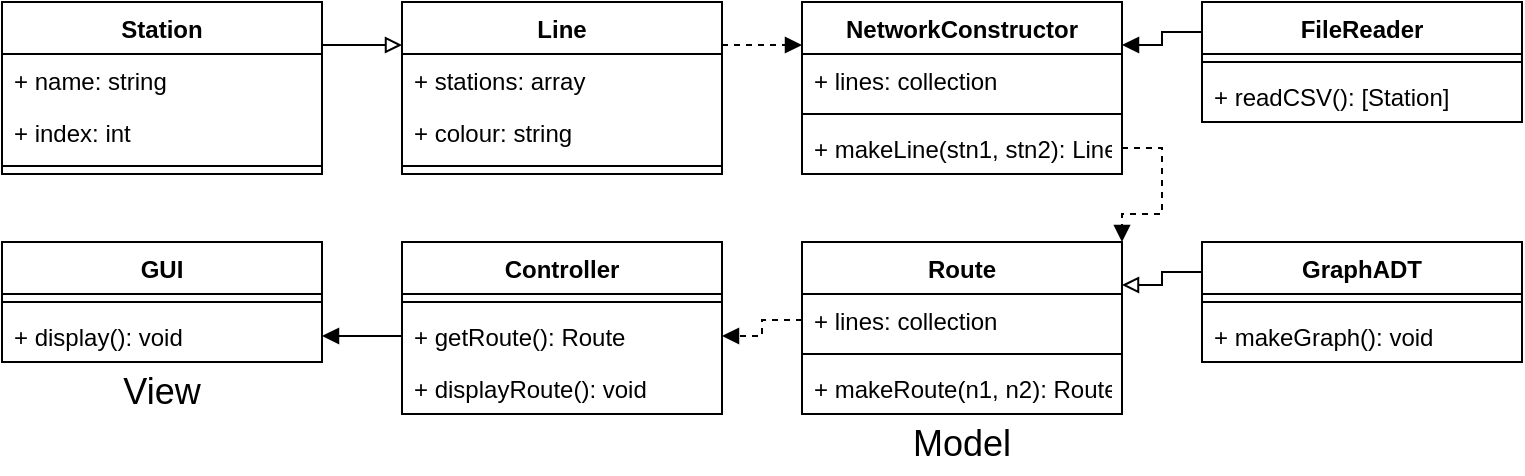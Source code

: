 <mxfile version="14.1.8" type="device"><diagram id="C5RBs43oDa-KdzZeNtuy" name="Page-1"><mxGraphModel dx="1422" dy="862" grid="1" gridSize="10" guides="1" tooltips="1" connect="1" arrows="1" fold="1" page="1" pageScale="1" pageWidth="1169" pageHeight="827" math="0" shadow="0"><root><mxCell id="WIyWlLk6GJQsqaUBKTNV-0"/><mxCell id="WIyWlLk6GJQsqaUBKTNV-1" parent="WIyWlLk6GJQsqaUBKTNV-0"/><mxCell id="d4bA_3LdtxZwn2nJjYxy-1" value="&lt;font style=&quot;font-size: 18px&quot;&gt;Model&lt;/font&gt;" style="text;html=1;strokeColor=none;fillColor=none;align=center;verticalAlign=middle;whiteSpace=wrap;rounded=0;" parent="WIyWlLk6GJQsqaUBKTNV-1" vertex="1"><mxGeometry x="555" y="286" width="90" height="30" as="geometry"/></mxCell><mxCell id="d4bA_3LdtxZwn2nJjYxy-5" value="View" style="text;html=1;strokeColor=none;fillColor=none;align=center;verticalAlign=middle;whiteSpace=wrap;rounded=0;fontSize=18;" parent="WIyWlLk6GJQsqaUBKTNV-1" vertex="1"><mxGeometry x="170" y="260" width="60" height="30" as="geometry"/></mxCell><mxCell id="UGkL1hKPr2OhzsShZ1yK-84" style="edgeStyle=orthogonalEdgeStyle;rounded=0;orthogonalLoop=1;jettySize=auto;html=1;exitX=1;exitY=0.25;exitDx=0;exitDy=0;entryX=0;entryY=0.25;entryDx=0;entryDy=0;endArrow=block;endFill=0;strokeColor=#000000;" edge="1" parent="WIyWlLk6GJQsqaUBKTNV-1" source="UGkL1hKPr2OhzsShZ1yK-12" target="UGkL1hKPr2OhzsShZ1yK-24"><mxGeometry relative="1" as="geometry"/></mxCell><mxCell id="UGkL1hKPr2OhzsShZ1yK-12" value="Station" style="swimlane;fontStyle=1;align=center;verticalAlign=top;childLayout=stackLayout;horizontal=1;startSize=26;horizontalStack=0;resizeParent=1;resizeParentMax=0;resizeLast=0;collapsible=1;marginBottom=0;" vertex="1" parent="WIyWlLk6GJQsqaUBKTNV-1"><mxGeometry x="120" y="80" width="160" height="86" as="geometry"/></mxCell><mxCell id="UGkL1hKPr2OhzsShZ1yK-80" value="+ name: string" style="text;strokeColor=none;fillColor=none;align=left;verticalAlign=top;spacingLeft=4;spacingRight=4;overflow=hidden;rotatable=0;points=[[0,0.5],[1,0.5]];portConstraint=eastwest;" vertex="1" parent="UGkL1hKPr2OhzsShZ1yK-12"><mxGeometry y="26" width="160" height="26" as="geometry"/></mxCell><mxCell id="UGkL1hKPr2OhzsShZ1yK-13" value="+ index: int" style="text;strokeColor=none;fillColor=none;align=left;verticalAlign=top;spacingLeft=4;spacingRight=4;overflow=hidden;rotatable=0;points=[[0,0.5],[1,0.5]];portConstraint=eastwest;" vertex="1" parent="UGkL1hKPr2OhzsShZ1yK-12"><mxGeometry y="52" width="160" height="26" as="geometry"/></mxCell><mxCell id="UGkL1hKPr2OhzsShZ1yK-14" value="" style="line;strokeWidth=1;fillColor=none;align=left;verticalAlign=middle;spacingTop=-1;spacingLeft=3;spacingRight=3;rotatable=0;labelPosition=right;points=[];portConstraint=eastwest;" vertex="1" parent="UGkL1hKPr2OhzsShZ1yK-12"><mxGeometry y="78" width="160" height="8" as="geometry"/></mxCell><mxCell id="UGkL1hKPr2OhzsShZ1yK-86" style="edgeStyle=orthogonalEdgeStyle;rounded=0;orthogonalLoop=1;jettySize=auto;html=1;exitX=0;exitY=0.25;exitDx=0;exitDy=0;entryX=1;entryY=0.25;entryDx=0;entryDy=0;endArrow=block;endFill=1;strokeColor=#000000;" edge="1" parent="WIyWlLk6GJQsqaUBKTNV-1" source="UGkL1hKPr2OhzsShZ1yK-20" target="UGkL1hKPr2OhzsShZ1yK-69"><mxGeometry relative="1" as="geometry"/></mxCell><mxCell id="UGkL1hKPr2OhzsShZ1yK-20" value="FileReader" style="swimlane;fontStyle=1;align=center;verticalAlign=top;childLayout=stackLayout;horizontal=1;startSize=26;horizontalStack=0;resizeParent=1;resizeParentMax=0;resizeLast=0;collapsible=1;marginBottom=0;" vertex="1" parent="WIyWlLk6GJQsqaUBKTNV-1"><mxGeometry x="720" y="80" width="160" height="60" as="geometry"/></mxCell><mxCell id="UGkL1hKPr2OhzsShZ1yK-22" value="" style="line;strokeWidth=1;fillColor=none;align=left;verticalAlign=middle;spacingTop=-1;spacingLeft=3;spacingRight=3;rotatable=0;labelPosition=right;points=[];portConstraint=eastwest;" vertex="1" parent="UGkL1hKPr2OhzsShZ1yK-20"><mxGeometry y="26" width="160" height="8" as="geometry"/></mxCell><mxCell id="UGkL1hKPr2OhzsShZ1yK-50" value="+ readCSV(): [Station]" style="text;strokeColor=none;fillColor=none;align=left;verticalAlign=top;spacingLeft=4;spacingRight=4;overflow=hidden;rotatable=0;points=[[0,0.5],[1,0.5]];portConstraint=eastwest;" vertex="1" parent="UGkL1hKPr2OhzsShZ1yK-20"><mxGeometry y="34" width="160" height="26" as="geometry"/></mxCell><mxCell id="UGkL1hKPr2OhzsShZ1yK-83" style="edgeStyle=orthogonalEdgeStyle;rounded=0;orthogonalLoop=1;jettySize=auto;html=1;exitX=1;exitY=0.25;exitDx=0;exitDy=0;entryX=0;entryY=0.25;entryDx=0;entryDy=0;dashed=1;endArrow=block;endFill=1;strokeColor=#000000;" edge="1" parent="WIyWlLk6GJQsqaUBKTNV-1" source="UGkL1hKPr2OhzsShZ1yK-24" target="UGkL1hKPr2OhzsShZ1yK-69"><mxGeometry relative="1" as="geometry"/></mxCell><mxCell id="UGkL1hKPr2OhzsShZ1yK-24" value="Line" style="swimlane;fontStyle=1;align=center;verticalAlign=top;childLayout=stackLayout;horizontal=1;startSize=26;horizontalStack=0;resizeParent=1;resizeParentMax=0;resizeLast=0;collapsible=1;marginBottom=0;" vertex="1" parent="WIyWlLk6GJQsqaUBKTNV-1"><mxGeometry x="320" y="80" width="160" height="86" as="geometry"/></mxCell><mxCell id="UGkL1hKPr2OhzsShZ1yK-25" value="+ stations: array" style="text;strokeColor=none;fillColor=none;align=left;verticalAlign=top;spacingLeft=4;spacingRight=4;overflow=hidden;rotatable=0;points=[[0,0.5],[1,0.5]];portConstraint=eastwest;" vertex="1" parent="UGkL1hKPr2OhzsShZ1yK-24"><mxGeometry y="26" width="160" height="26" as="geometry"/></mxCell><mxCell id="UGkL1hKPr2OhzsShZ1yK-51" value="+ colour: string" style="text;strokeColor=none;fillColor=none;align=left;verticalAlign=top;spacingLeft=4;spacingRight=4;overflow=hidden;rotatable=0;points=[[0,0.5],[1,0.5]];portConstraint=eastwest;" vertex="1" parent="UGkL1hKPr2OhzsShZ1yK-24"><mxGeometry y="52" width="160" height="26" as="geometry"/></mxCell><mxCell id="UGkL1hKPr2OhzsShZ1yK-26" value="" style="line;strokeWidth=1;fillColor=none;align=left;verticalAlign=middle;spacingTop=-1;spacingLeft=3;spacingRight=3;rotatable=0;labelPosition=right;points=[];portConstraint=eastwest;" vertex="1" parent="UGkL1hKPr2OhzsShZ1yK-24"><mxGeometry y="78" width="160" height="8" as="geometry"/></mxCell><mxCell id="UGkL1hKPr2OhzsShZ1yK-82" style="edgeStyle=orthogonalEdgeStyle;rounded=0;orthogonalLoop=1;jettySize=auto;html=1;exitX=0;exitY=0.25;exitDx=0;exitDy=0;entryX=1.006;entryY=0.151;entryDx=0;entryDy=0;entryPerimeter=0;dashed=1;endArrow=open;endFill=0;strokeColor=none;" edge="1" parent="WIyWlLk6GJQsqaUBKTNV-1" source="UGkL1hKPr2OhzsShZ1yK-28" target="UGkL1hKPr2OhzsShZ1yK-32"><mxGeometry relative="1" as="geometry"/></mxCell><mxCell id="UGkL1hKPr2OhzsShZ1yK-87" style="edgeStyle=orthogonalEdgeStyle;rounded=0;orthogonalLoop=1;jettySize=auto;html=1;exitX=0;exitY=0.25;exitDx=0;exitDy=0;entryX=1;entryY=0.25;entryDx=0;entryDy=0;endArrow=block;endFill=0;strokeColor=#000000;" edge="1" parent="WIyWlLk6GJQsqaUBKTNV-1" source="UGkL1hKPr2OhzsShZ1yK-28" target="UGkL1hKPr2OhzsShZ1yK-32"><mxGeometry relative="1" as="geometry"/></mxCell><mxCell id="UGkL1hKPr2OhzsShZ1yK-28" value="GraphADT" style="swimlane;fontStyle=1;align=center;verticalAlign=top;childLayout=stackLayout;horizontal=1;startSize=26;horizontalStack=0;resizeParent=1;resizeParentMax=0;resizeLast=0;collapsible=1;marginBottom=0;" vertex="1" parent="WIyWlLk6GJQsqaUBKTNV-1"><mxGeometry x="720" y="200" width="160" height="60" as="geometry"/></mxCell><mxCell id="UGkL1hKPr2OhzsShZ1yK-30" value="" style="line;strokeWidth=1;fillColor=none;align=left;verticalAlign=middle;spacingTop=-1;spacingLeft=3;spacingRight=3;rotatable=0;labelPosition=right;points=[];portConstraint=eastwest;" vertex="1" parent="UGkL1hKPr2OhzsShZ1yK-28"><mxGeometry y="26" width="160" height="8" as="geometry"/></mxCell><mxCell id="UGkL1hKPr2OhzsShZ1yK-31" value="+ makeGraph(): void" style="text;strokeColor=none;fillColor=none;align=left;verticalAlign=top;spacingLeft=4;spacingRight=4;overflow=hidden;rotatable=0;points=[[0,0.5],[1,0.5]];portConstraint=eastwest;" vertex="1" parent="UGkL1hKPr2OhzsShZ1yK-28"><mxGeometry y="34" width="160" height="26" as="geometry"/></mxCell><mxCell id="UGkL1hKPr2OhzsShZ1yK-32" value="Route" style="swimlane;fontStyle=1;align=center;verticalAlign=top;childLayout=stackLayout;horizontal=1;startSize=26;horizontalStack=0;resizeParent=1;resizeParentMax=0;resizeLast=0;collapsible=1;marginBottom=0;" vertex="1" parent="WIyWlLk6GJQsqaUBKTNV-1"><mxGeometry x="520" y="200" width="160" height="86" as="geometry"/></mxCell><mxCell id="UGkL1hKPr2OhzsShZ1yK-29" value="+ lines: collection" style="text;strokeColor=none;fillColor=none;align=left;verticalAlign=top;spacingLeft=4;spacingRight=4;overflow=hidden;rotatable=0;points=[[0,0.5],[1,0.5]];portConstraint=eastwest;" vertex="1" parent="UGkL1hKPr2OhzsShZ1yK-32"><mxGeometry y="26" width="160" height="26" as="geometry"/></mxCell><mxCell id="UGkL1hKPr2OhzsShZ1yK-34" value="" style="line;strokeWidth=1;fillColor=none;align=left;verticalAlign=middle;spacingTop=-1;spacingLeft=3;spacingRight=3;rotatable=0;labelPosition=right;points=[];portConstraint=eastwest;" vertex="1" parent="UGkL1hKPr2OhzsShZ1yK-32"><mxGeometry y="52" width="160" height="8" as="geometry"/></mxCell><mxCell id="UGkL1hKPr2OhzsShZ1yK-35" value="+ makeRoute(n1, n2): Route" style="text;strokeColor=none;fillColor=none;align=left;verticalAlign=top;spacingLeft=4;spacingRight=4;overflow=hidden;rotatable=0;points=[[0,0.5],[1,0.5]];portConstraint=eastwest;" vertex="1" parent="UGkL1hKPr2OhzsShZ1yK-32"><mxGeometry y="60" width="160" height="26" as="geometry"/></mxCell><mxCell id="UGkL1hKPr2OhzsShZ1yK-36" value="Controller" style="swimlane;fontStyle=1;align=center;verticalAlign=top;childLayout=stackLayout;horizontal=1;startSize=26;horizontalStack=0;resizeParent=1;resizeParentMax=0;resizeLast=0;collapsible=1;marginBottom=0;" vertex="1" parent="WIyWlLk6GJQsqaUBKTNV-1"><mxGeometry x="320" y="200" width="160" height="86" as="geometry"/></mxCell><mxCell id="UGkL1hKPr2OhzsShZ1yK-38" value="" style="line;strokeWidth=1;fillColor=none;align=left;verticalAlign=middle;spacingTop=-1;spacingLeft=3;spacingRight=3;rotatable=0;labelPosition=right;points=[];portConstraint=eastwest;" vertex="1" parent="UGkL1hKPr2OhzsShZ1yK-36"><mxGeometry y="26" width="160" height="8" as="geometry"/></mxCell><mxCell id="UGkL1hKPr2OhzsShZ1yK-39" value="+ getRoute(): Route" style="text;strokeColor=none;fillColor=none;align=left;verticalAlign=top;spacingLeft=4;spacingRight=4;overflow=hidden;rotatable=0;points=[[0,0.5],[1,0.5]];portConstraint=eastwest;" vertex="1" parent="UGkL1hKPr2OhzsShZ1yK-36"><mxGeometry y="34" width="160" height="26" as="geometry"/></mxCell><mxCell id="UGkL1hKPr2OhzsShZ1yK-52" value="+ displayRoute(): void" style="text;strokeColor=none;fillColor=none;align=left;verticalAlign=top;spacingLeft=4;spacingRight=4;overflow=hidden;rotatable=0;points=[[0,0.5],[1,0.5]];portConstraint=eastwest;" vertex="1" parent="UGkL1hKPr2OhzsShZ1yK-36"><mxGeometry y="60" width="160" height="26" as="geometry"/></mxCell><mxCell id="UGkL1hKPr2OhzsShZ1yK-40" value="GUI" style="swimlane;fontStyle=1;align=center;verticalAlign=top;childLayout=stackLayout;horizontal=1;startSize=26;horizontalStack=0;resizeParent=1;resizeParentMax=0;resizeLast=0;collapsible=1;marginBottom=0;" vertex="1" parent="WIyWlLk6GJQsqaUBKTNV-1"><mxGeometry x="120" y="200" width="160" height="60" as="geometry"/></mxCell><mxCell id="UGkL1hKPr2OhzsShZ1yK-42" value="" style="line;strokeWidth=1;fillColor=none;align=left;verticalAlign=middle;spacingTop=-1;spacingLeft=3;spacingRight=3;rotatable=0;labelPosition=right;points=[];portConstraint=eastwest;" vertex="1" parent="UGkL1hKPr2OhzsShZ1yK-40"><mxGeometry y="26" width="160" height="8" as="geometry"/></mxCell><mxCell id="UGkL1hKPr2OhzsShZ1yK-43" value="+ display(): void" style="text;strokeColor=none;fillColor=none;align=left;verticalAlign=top;spacingLeft=4;spacingRight=4;overflow=hidden;rotatable=0;points=[[0,0.5],[1,0.5]];portConstraint=eastwest;" vertex="1" parent="UGkL1hKPr2OhzsShZ1yK-40"><mxGeometry y="34" width="160" height="26" as="geometry"/></mxCell><mxCell id="UGkL1hKPr2OhzsShZ1yK-69" value="NetworkConstructor" style="swimlane;fontStyle=1;align=center;verticalAlign=top;childLayout=stackLayout;horizontal=1;startSize=26;horizontalStack=0;resizeParent=1;resizeParentMax=0;resizeLast=0;collapsible=1;marginBottom=0;" vertex="1" parent="WIyWlLk6GJQsqaUBKTNV-1"><mxGeometry x="520" y="80" width="160" height="86" as="geometry"/></mxCell><mxCell id="UGkL1hKPr2OhzsShZ1yK-71" value="+ lines: collection" style="text;strokeColor=none;fillColor=none;align=left;verticalAlign=top;spacingLeft=4;spacingRight=4;overflow=hidden;rotatable=0;points=[[0,0.5],[1,0.5]];portConstraint=eastwest;" vertex="1" parent="UGkL1hKPr2OhzsShZ1yK-69"><mxGeometry y="26" width="160" height="26" as="geometry"/></mxCell><mxCell id="UGkL1hKPr2OhzsShZ1yK-73" value="" style="line;strokeWidth=1;fillColor=none;align=left;verticalAlign=middle;spacingTop=-1;spacingLeft=3;spacingRight=3;rotatable=0;labelPosition=right;points=[];portConstraint=eastwest;" vertex="1" parent="UGkL1hKPr2OhzsShZ1yK-69"><mxGeometry y="52" width="160" height="8" as="geometry"/></mxCell><mxCell id="UGkL1hKPr2OhzsShZ1yK-27" value="+ makeLine(stn1, stn2): Line" style="text;strokeColor=none;fillColor=none;align=left;verticalAlign=top;spacingLeft=4;spacingRight=4;overflow=hidden;rotatable=0;points=[[0,0.5],[1,0.5]];portConstraint=eastwest;" vertex="1" parent="UGkL1hKPr2OhzsShZ1yK-69"><mxGeometry y="60" width="160" height="26" as="geometry"/></mxCell><mxCell id="UGkL1hKPr2OhzsShZ1yK-88" style="edgeStyle=orthogonalEdgeStyle;rounded=0;orthogonalLoop=1;jettySize=auto;html=1;exitX=1;exitY=0.5;exitDx=0;exitDy=0;entryX=1;entryY=0;entryDx=0;entryDy=0;endArrow=block;endFill=1;strokeColor=#000000;dashed=1;" edge="1" parent="WIyWlLk6GJQsqaUBKTNV-1" source="UGkL1hKPr2OhzsShZ1yK-27" target="UGkL1hKPr2OhzsShZ1yK-32"><mxGeometry relative="1" as="geometry"/></mxCell><mxCell id="UGkL1hKPr2OhzsShZ1yK-89" style="edgeStyle=orthogonalEdgeStyle;rounded=0;orthogonalLoop=1;jettySize=auto;html=1;exitX=0;exitY=0.5;exitDx=0;exitDy=0;entryX=1;entryY=0.5;entryDx=0;entryDy=0;endArrow=block;endFill=1;strokeColor=#000000;dashed=1;" edge="1" parent="WIyWlLk6GJQsqaUBKTNV-1" source="UGkL1hKPr2OhzsShZ1yK-29" target="UGkL1hKPr2OhzsShZ1yK-39"><mxGeometry relative="1" as="geometry"/></mxCell><mxCell id="UGkL1hKPr2OhzsShZ1yK-90" style="edgeStyle=orthogonalEdgeStyle;rounded=0;orthogonalLoop=1;jettySize=auto;html=1;exitX=0;exitY=0.5;exitDx=0;exitDy=0;entryX=1;entryY=0.5;entryDx=0;entryDy=0;endArrow=block;endFill=1;strokeColor=#000000;" edge="1" parent="WIyWlLk6GJQsqaUBKTNV-1" source="UGkL1hKPr2OhzsShZ1yK-39" target="UGkL1hKPr2OhzsShZ1yK-43"><mxGeometry relative="1" as="geometry"/></mxCell></root></mxGraphModel></diagram></mxfile>